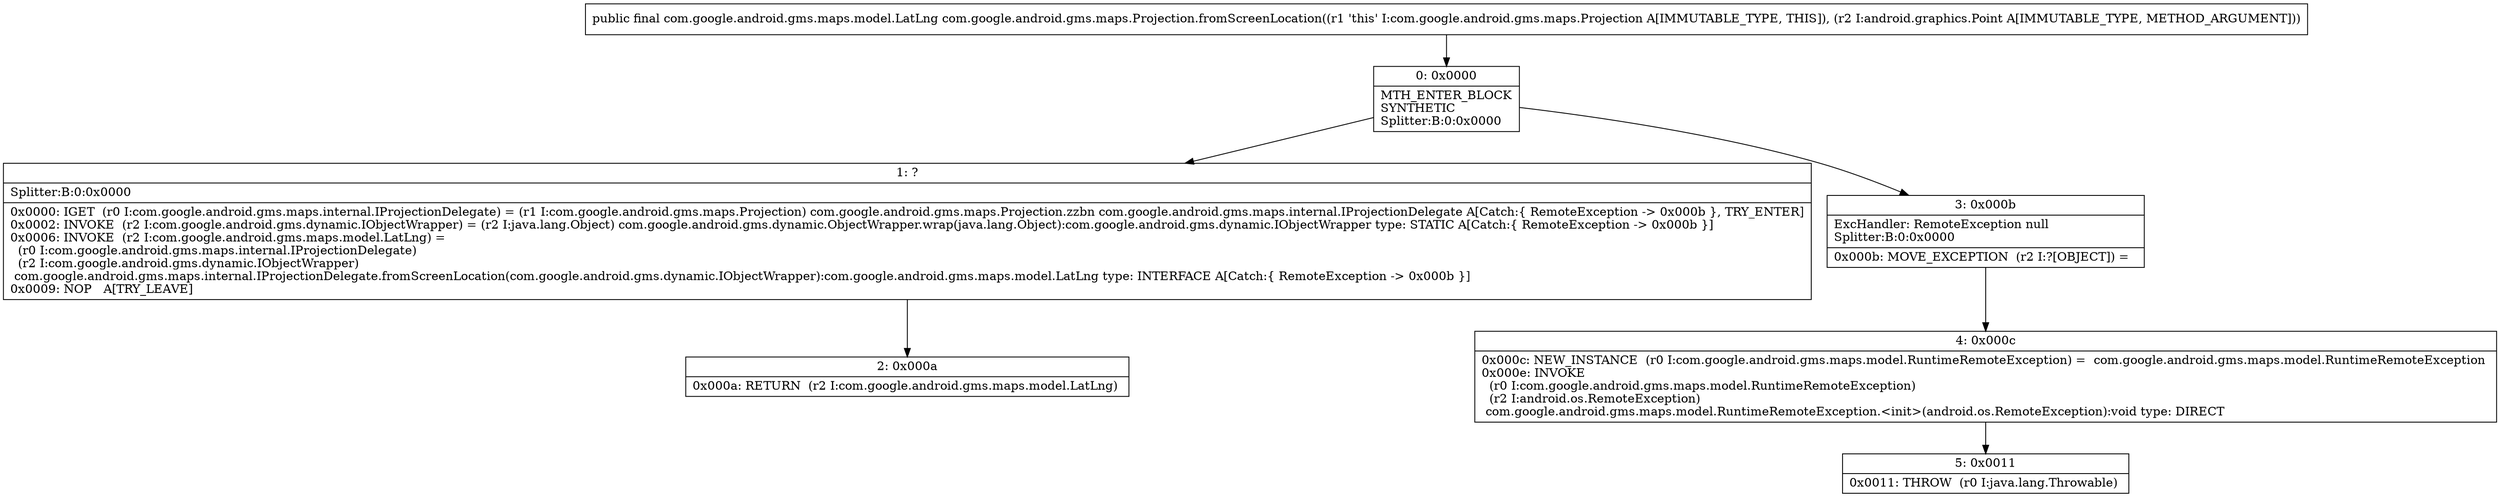 digraph "CFG forcom.google.android.gms.maps.Projection.fromScreenLocation(Landroid\/graphics\/Point;)Lcom\/google\/android\/gms\/maps\/model\/LatLng;" {
Node_0 [shape=record,label="{0\:\ 0x0000|MTH_ENTER_BLOCK\lSYNTHETIC\lSplitter:B:0:0x0000\l}"];
Node_1 [shape=record,label="{1\:\ ?|Splitter:B:0:0x0000\l|0x0000: IGET  (r0 I:com.google.android.gms.maps.internal.IProjectionDelegate) = (r1 I:com.google.android.gms.maps.Projection) com.google.android.gms.maps.Projection.zzbn com.google.android.gms.maps.internal.IProjectionDelegate A[Catch:\{ RemoteException \-\> 0x000b \}, TRY_ENTER]\l0x0002: INVOKE  (r2 I:com.google.android.gms.dynamic.IObjectWrapper) = (r2 I:java.lang.Object) com.google.android.gms.dynamic.ObjectWrapper.wrap(java.lang.Object):com.google.android.gms.dynamic.IObjectWrapper type: STATIC A[Catch:\{ RemoteException \-\> 0x000b \}]\l0x0006: INVOKE  (r2 I:com.google.android.gms.maps.model.LatLng) = \l  (r0 I:com.google.android.gms.maps.internal.IProjectionDelegate)\l  (r2 I:com.google.android.gms.dynamic.IObjectWrapper)\l com.google.android.gms.maps.internal.IProjectionDelegate.fromScreenLocation(com.google.android.gms.dynamic.IObjectWrapper):com.google.android.gms.maps.model.LatLng type: INTERFACE A[Catch:\{ RemoteException \-\> 0x000b \}]\l0x0009: NOP   A[TRY_LEAVE]\l}"];
Node_2 [shape=record,label="{2\:\ 0x000a|0x000a: RETURN  (r2 I:com.google.android.gms.maps.model.LatLng) \l}"];
Node_3 [shape=record,label="{3\:\ 0x000b|ExcHandler: RemoteException null\lSplitter:B:0:0x0000\l|0x000b: MOVE_EXCEPTION  (r2 I:?[OBJECT]) =  \l}"];
Node_4 [shape=record,label="{4\:\ 0x000c|0x000c: NEW_INSTANCE  (r0 I:com.google.android.gms.maps.model.RuntimeRemoteException) =  com.google.android.gms.maps.model.RuntimeRemoteException \l0x000e: INVOKE  \l  (r0 I:com.google.android.gms.maps.model.RuntimeRemoteException)\l  (r2 I:android.os.RemoteException)\l com.google.android.gms.maps.model.RuntimeRemoteException.\<init\>(android.os.RemoteException):void type: DIRECT \l}"];
Node_5 [shape=record,label="{5\:\ 0x0011|0x0011: THROW  (r0 I:java.lang.Throwable) \l}"];
MethodNode[shape=record,label="{public final com.google.android.gms.maps.model.LatLng com.google.android.gms.maps.Projection.fromScreenLocation((r1 'this' I:com.google.android.gms.maps.Projection A[IMMUTABLE_TYPE, THIS]), (r2 I:android.graphics.Point A[IMMUTABLE_TYPE, METHOD_ARGUMENT])) }"];
MethodNode -> Node_0;
Node_0 -> Node_1;
Node_0 -> Node_3;
Node_1 -> Node_2;
Node_3 -> Node_4;
Node_4 -> Node_5;
}

